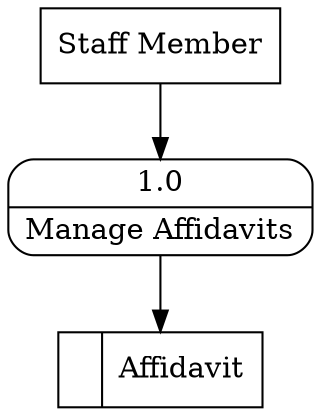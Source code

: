 digraph dfd2{ 
node[shape=record]
200 [label="<f0>  |<f1> Affidavit " ];
201 [label="Staff Member" shape=box];
202 [label="{<f0> 1.0|<f1> Manage Affidavits }" shape=Mrecord];
201 -> 202
202 -> 200
}